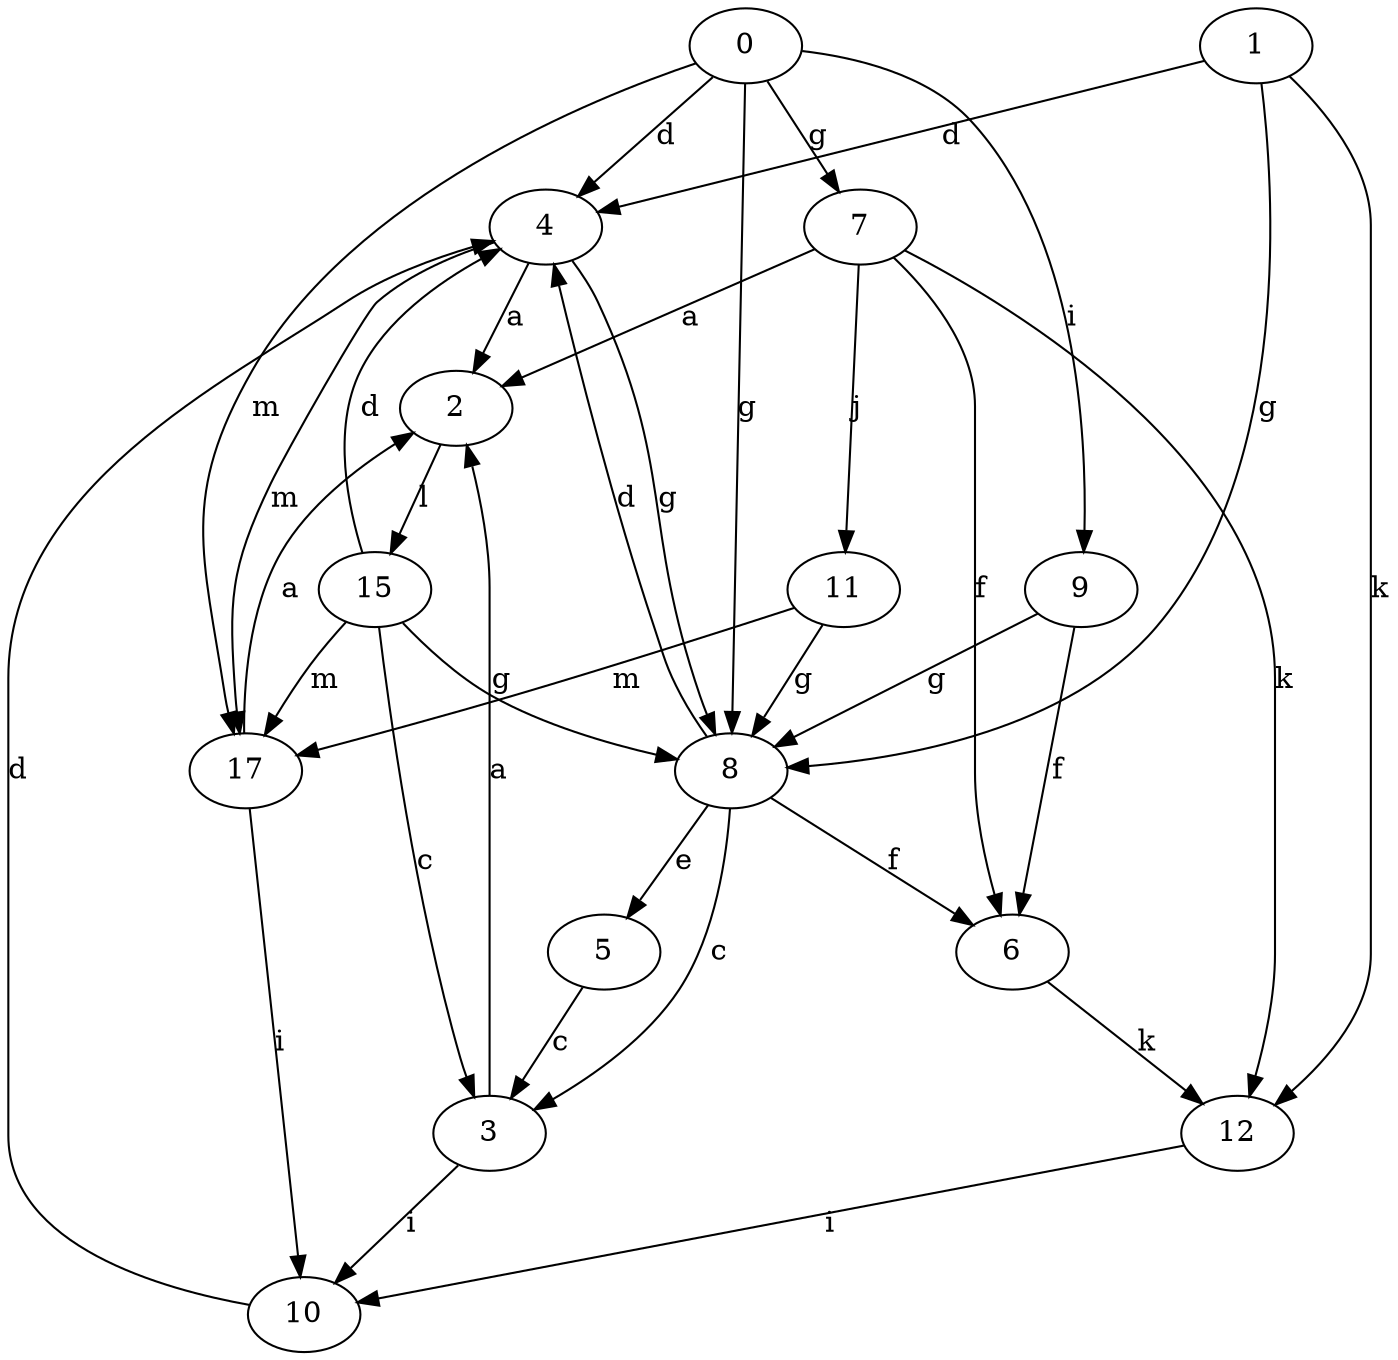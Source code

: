 strict digraph  {
0;
1;
2;
3;
4;
5;
6;
7;
8;
9;
10;
11;
12;
15;
17;
0 -> 4  [label=d];
0 -> 7  [label=g];
0 -> 8  [label=g];
0 -> 9  [label=i];
0 -> 17  [label=m];
1 -> 4  [label=d];
1 -> 8  [label=g];
1 -> 12  [label=k];
2 -> 15  [label=l];
3 -> 2  [label=a];
3 -> 10  [label=i];
4 -> 2  [label=a];
4 -> 8  [label=g];
4 -> 17  [label=m];
5 -> 3  [label=c];
6 -> 12  [label=k];
7 -> 2  [label=a];
7 -> 6  [label=f];
7 -> 11  [label=j];
7 -> 12  [label=k];
8 -> 3  [label=c];
8 -> 4  [label=d];
8 -> 5  [label=e];
8 -> 6  [label=f];
9 -> 6  [label=f];
9 -> 8  [label=g];
10 -> 4  [label=d];
11 -> 8  [label=g];
11 -> 17  [label=m];
12 -> 10  [label=i];
15 -> 3  [label=c];
15 -> 4  [label=d];
15 -> 8  [label=g];
15 -> 17  [label=m];
17 -> 2  [label=a];
17 -> 10  [label=i];
}
